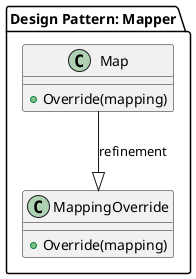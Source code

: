 @startuml PM_Model_DesignPattern_Mapper
' PM: Design Pattern Mapper Model

package "Design Pattern: Mapper" {
  class Map {
    +Override(mapping)
  }
  class MappingOverride {
    +Override(mapping)
  }
}

Map --|> MappingOverride : refinement

@enduml